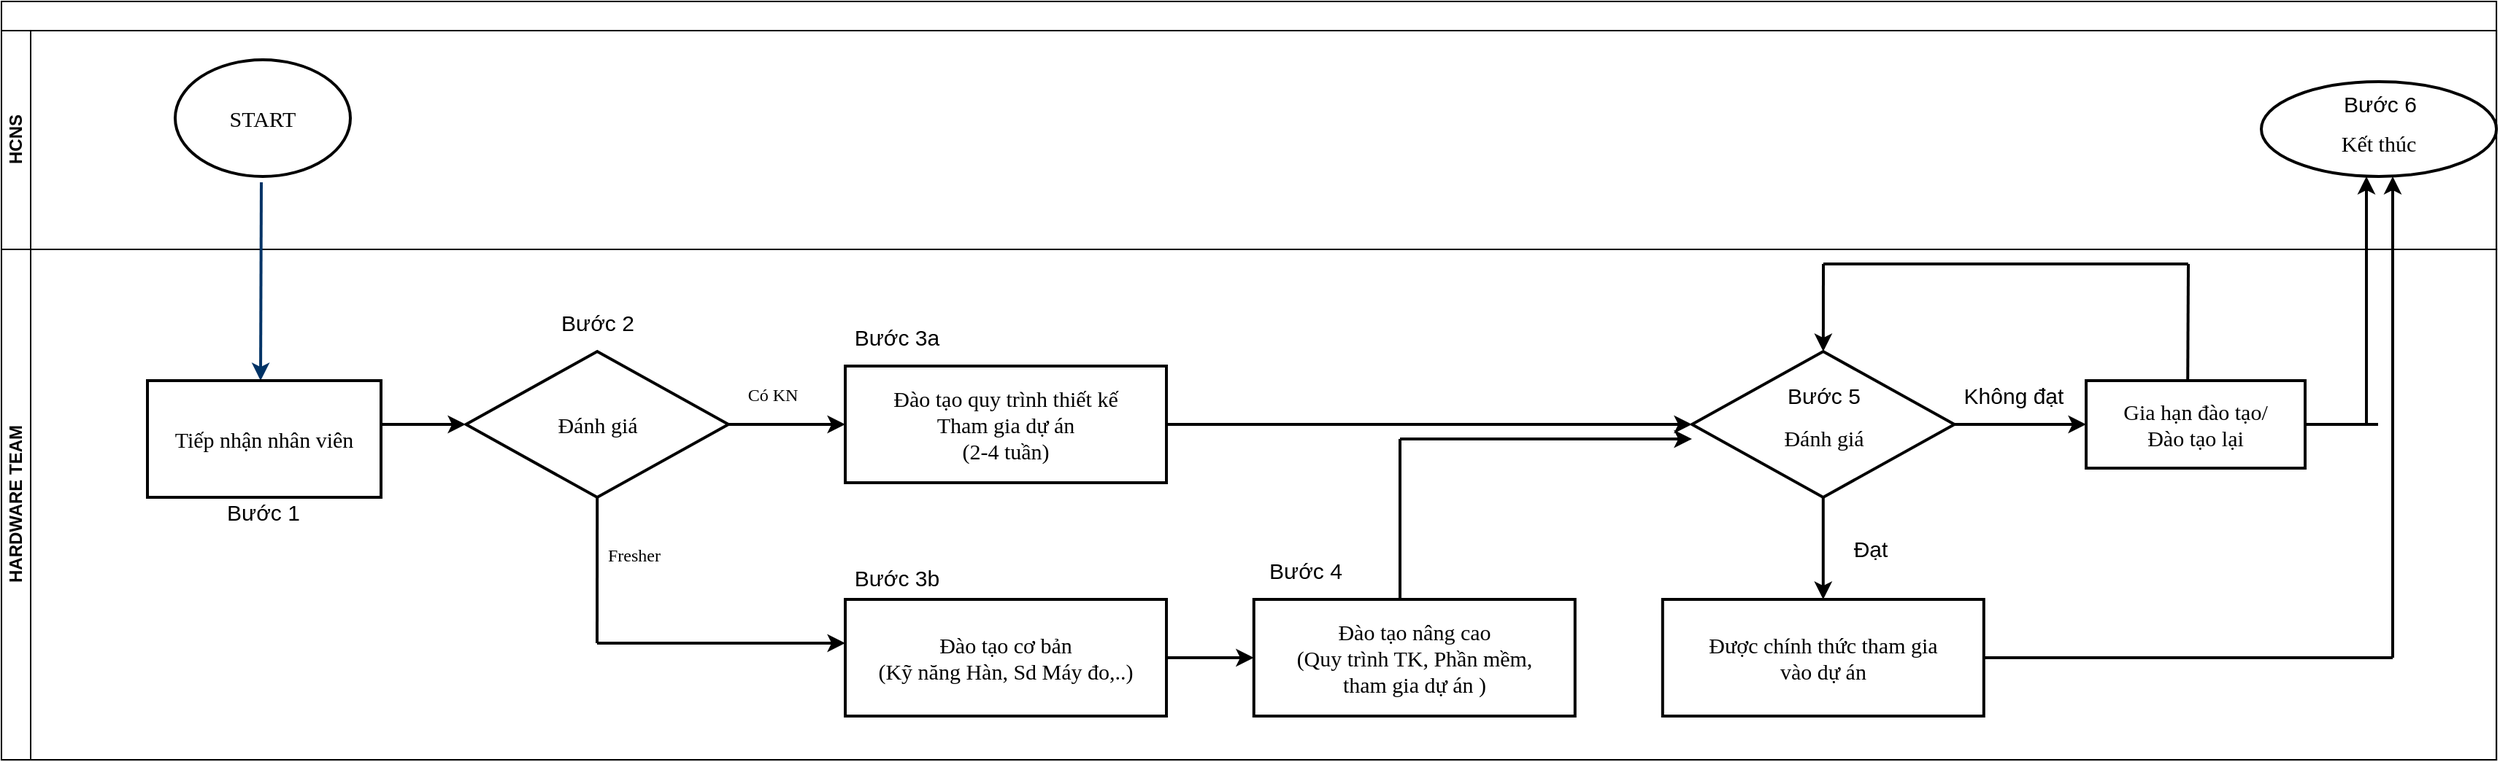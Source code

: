 <mxfile version="12.5.1" type="github">
  <diagram name="Page-1" id="c7488fd3-1785-93aa-aadb-54a6760d102a">
    <mxGraphModel dx="2600" dy="1433" grid="1" gridSize="10" guides="1" tooltips="1" connect="1" arrows="1" fold="1" page="1" pageScale="1" pageWidth="1100" pageHeight="850" background="#ffffff" math="0" shadow="0">
      <root>
        <mxCell id="0"/>
        <mxCell id="1" parent="0"/>
        <mxCell id="2b4e8129b02d487f-1" value="" style="swimlane;html=1;childLayout=stackLayout;horizontal=1;startSize=20;horizontalStack=0;rounded=0;shadow=0;labelBackgroundColor=none;strokeWidth=1;fontFamily=Verdana;fontSize=8;align=center;" parent="1" vertex="1">
          <mxGeometry x="40" y="120" width="1709.06" height="520" as="geometry"/>
        </mxCell>
        <mxCell id="2b4e8129b02d487f-2" value="HCNS" style="swimlane;html=1;startSize=20;horizontal=0;" parent="2b4e8129b02d487f-1" vertex="1">
          <mxGeometry y="20" width="1709.06" height="150" as="geometry"/>
        </mxCell>
        <mxCell id="2b4e8129b02d487f-3" value="HARDWARE TEAM" style="swimlane;html=1;startSize=20;horizontal=0;" parent="2b4e8129b02d487f-1" vertex="1">
          <mxGeometry y="170" width="1709.06" height="350" as="geometry"/>
        </mxCell>
        <mxCell id="jaAs1nb-2tKAsl3DdXag-40" value="START" style="ellipse;whiteSpace=wrap;html=1;fontFamily=Verdana;strokeWidth=2;fontSize=15;" vertex="1" parent="2b4e8129b02d487f-3">
          <mxGeometry x="119" y="-130" width="120" height="80" as="geometry"/>
        </mxCell>
        <mxCell id="jaAs1nb-2tKAsl3DdXag-41" style="fontStyle=1;strokeColor=#003366;strokeWidth=2;html=1;fontFamily=Verdana;" edge="1" parent="2b4e8129b02d487f-3">
          <mxGeometry relative="1" as="geometry">
            <mxPoint x="178" y="-46" as="sourcePoint"/>
            <mxPoint x="177.5" y="90" as="targetPoint"/>
          </mxGeometry>
        </mxCell>
        <mxCell id="jaAs1nb-2tKAsl3DdXag-42" value="Đánh giá" style="shape=mxgraph.flowchart.decision;strokeWidth=2;gradientColor=none;gradientDirection=north;fontStyle=0;html=1;fontFamily=Verdana;fontSize=15;" vertex="1" parent="2b4e8129b02d487f-3">
          <mxGeometry x="318.21" y="70" width="179.79" height="100" as="geometry"/>
        </mxCell>
        <mxCell id="jaAs1nb-2tKAsl3DdXag-43" value="&lt;span style=&quot;white-space: nowrap&quot;&gt;Đào tạo quy trình thiết kế&lt;br&gt;Tham gia dự án&lt;br&gt;(2-4 tuần)&lt;br&gt;&lt;/span&gt;" style="rounded=0;whiteSpace=wrap;html=1;fontFamily=Verdana;fontSize=15;strokeWidth=2;" vertex="1" parent="2b4e8129b02d487f-3">
          <mxGeometry x="578" y="80" width="220" height="80" as="geometry"/>
        </mxCell>
        <mxCell id="jaAs1nb-2tKAsl3DdXag-44" value="" style="endArrow=classic;html=1;fontFamily=Verdana;strokeWidth=2;" edge="1" parent="2b4e8129b02d487f-3">
          <mxGeometry width="50" height="50" relative="1" as="geometry">
            <mxPoint x="258" y="120" as="sourcePoint"/>
            <mxPoint x="318" y="120" as="targetPoint"/>
          </mxGeometry>
        </mxCell>
        <mxCell id="jaAs1nb-2tKAsl3DdXag-45" value="Tiếp nhận nhân viên" style="rounded=0;whiteSpace=wrap;html=1;fontFamily=Verdana;fontSize=15;strokeWidth=2;" vertex="1" parent="2b4e8129b02d487f-3">
          <mxGeometry x="100" y="90" width="160" height="80" as="geometry"/>
        </mxCell>
        <mxCell id="jaAs1nb-2tKAsl3DdXag-46" value="Có KN" style="text;html=1;align=center;verticalAlign=middle;resizable=0;points=[];autosize=1;fontFamily=Verdana;strokeWidth=2;" vertex="1" parent="2b4e8129b02d487f-3">
          <mxGeometry x="503" y="90" width="50" height="20" as="geometry"/>
        </mxCell>
        <mxCell id="jaAs1nb-2tKAsl3DdXag-47" value="" style="endArrow=none;html=1;entryX=0.5;entryY=1;entryDx=0;entryDy=0;entryPerimeter=0;fontFamily=Verdana;strokeWidth=2;" edge="1" parent="2b4e8129b02d487f-3" target="jaAs1nb-2tKAsl3DdXag-42">
          <mxGeometry width="50" height="50" relative="1" as="geometry">
            <mxPoint x="408" y="270" as="sourcePoint"/>
            <mxPoint x="408" y="180" as="targetPoint"/>
          </mxGeometry>
        </mxCell>
        <mxCell id="jaAs1nb-2tKAsl3DdXag-48" value="Fresher" style="text;html=1;align=center;verticalAlign=middle;resizable=0;points=[];autosize=1;fontFamily=Verdana;strokeWidth=2;" vertex="1" parent="2b4e8129b02d487f-3">
          <mxGeometry x="403" y="200" width="60" height="20" as="geometry"/>
        </mxCell>
        <mxCell id="jaAs1nb-2tKAsl3DdXag-49" value="" style="endArrow=classic;html=1;fontFamily=Verdana;strokeWidth=2;" edge="1" parent="2b4e8129b02d487f-3">
          <mxGeometry width="50" height="50" relative="1" as="geometry">
            <mxPoint x="498" y="120" as="sourcePoint"/>
            <mxPoint x="578" y="120" as="targetPoint"/>
          </mxGeometry>
        </mxCell>
        <mxCell id="jaAs1nb-2tKAsl3DdXag-52" value="&lt;br&gt;Đánh giá" style="shape=mxgraph.flowchart.decision;strokeWidth=2;gradientColor=none;gradientDirection=north;fontStyle=0;html=1;fontFamily=Verdana;fontSize=15;" vertex="1" parent="2b4e8129b02d487f-3">
          <mxGeometry x="1158" y="70" width="179.79" height="100" as="geometry"/>
        </mxCell>
        <mxCell id="jaAs1nb-2tKAsl3DdXag-54" value="&lt;span style=&quot;white-space: nowrap&quot;&gt;Đào tạo cơ bản&lt;br&gt;(Kỹ năng Hàn, Sd Máy đo,..)&lt;br&gt;&lt;/span&gt;" style="rounded=0;whiteSpace=wrap;html=1;fontFamily=Verdana;fontSize=15;strokeWidth=2;" vertex="1" parent="2b4e8129b02d487f-3">
          <mxGeometry x="578" y="240" width="220" height="80" as="geometry"/>
        </mxCell>
        <mxCell id="jaAs1nb-2tKAsl3DdXag-55" value="&lt;span style=&quot;white-space: nowrap&quot;&gt;Đào tạo nâng cao&lt;br&gt;(Quy trình TK, Phần mềm,&lt;br&gt;tham gia dự án )&lt;br&gt;&lt;/span&gt;" style="rounded=0;whiteSpace=wrap;html=1;fontFamily=Verdana;fontSize=15;strokeWidth=2;" vertex="1" parent="2b4e8129b02d487f-3">
          <mxGeometry x="857.89" y="240" width="220" height="80" as="geometry"/>
        </mxCell>
        <mxCell id="jaAs1nb-2tKAsl3DdXag-53" value="" style="edgeStyle=orthogonalEdgeStyle;rounded=0;orthogonalLoop=1;jettySize=auto;html=1;fontSize=15;strokeWidth=2;" edge="1" parent="2b4e8129b02d487f-3" source="jaAs1nb-2tKAsl3DdXag-54" target="jaAs1nb-2tKAsl3DdXag-55">
          <mxGeometry relative="1" as="geometry"/>
        </mxCell>
        <mxCell id="jaAs1nb-2tKAsl3DdXag-56" value="" style="endArrow=classic;html=1;fontSize=15;strokeWidth=2;" edge="1" parent="2b4e8129b02d487f-3">
          <mxGeometry width="50" height="50" relative="1" as="geometry">
            <mxPoint x="798" y="120" as="sourcePoint"/>
            <mxPoint x="1158" y="120" as="targetPoint"/>
          </mxGeometry>
        </mxCell>
        <mxCell id="jaAs1nb-2tKAsl3DdXag-57" value="" style="endArrow=classic;html=1;fontSize=15;strokeWidth=2;" edge="1" parent="2b4e8129b02d487f-3">
          <mxGeometry width="50" height="50" relative="1" as="geometry">
            <mxPoint x="958" y="130" as="sourcePoint"/>
            <mxPoint x="1158" y="130" as="targetPoint"/>
          </mxGeometry>
        </mxCell>
        <mxCell id="jaAs1nb-2tKAsl3DdXag-58" value="" style="endArrow=none;html=1;fontSize=15;exitX=0.455;exitY=0;exitDx=0;exitDy=0;exitPerimeter=0;strokeWidth=2;" edge="1" parent="2b4e8129b02d487f-3" source="jaAs1nb-2tKAsl3DdXag-55">
          <mxGeometry width="50" height="50" relative="1" as="geometry">
            <mxPoint x="908" y="180" as="sourcePoint"/>
            <mxPoint x="958" y="130" as="targetPoint"/>
          </mxGeometry>
        </mxCell>
        <mxCell id="jaAs1nb-2tKAsl3DdXag-59" value="&lt;span style=&quot;white-space: nowrap&quot;&gt;Được chính thức tham gia &lt;br&gt;vào dự án&lt;br&gt;&lt;/span&gt;" style="rounded=0;whiteSpace=wrap;html=1;fontFamily=Verdana;fontSize=15;strokeWidth=2;" vertex="1" parent="2b4e8129b02d487f-3">
          <mxGeometry x="1137.9" y="240" width="220" height="80" as="geometry"/>
        </mxCell>
        <mxCell id="jaAs1nb-2tKAsl3DdXag-50" value="" style="edgeStyle=orthogonalEdgeStyle;rounded=0;orthogonalLoop=1;jettySize=auto;html=1;fontSize=15;strokeWidth=2;" edge="1" parent="2b4e8129b02d487f-3" source="jaAs1nb-2tKAsl3DdXag-52" target="jaAs1nb-2tKAsl3DdXag-59">
          <mxGeometry relative="1" as="geometry"/>
        </mxCell>
        <mxCell id="jaAs1nb-2tKAsl3DdXag-60" value="&lt;span style=&quot;white-space: nowrap&quot;&gt;Gia hạn đào tạo/&lt;br&gt;Đào tạo lại&lt;br&gt;&lt;/span&gt;" style="rounded=0;whiteSpace=wrap;html=1;fontFamily=Verdana;fontSize=15;strokeWidth=2;" vertex="1" parent="2b4e8129b02d487f-3">
          <mxGeometry x="1428" y="90" width="150" height="60" as="geometry"/>
        </mxCell>
        <mxCell id="jaAs1nb-2tKAsl3DdXag-51" value="" style="edgeStyle=orthogonalEdgeStyle;rounded=0;orthogonalLoop=1;jettySize=auto;html=1;fontSize=15;strokeWidth=2;" edge="1" parent="2b4e8129b02d487f-3" source="jaAs1nb-2tKAsl3DdXag-52" target="jaAs1nb-2tKAsl3DdXag-60">
          <mxGeometry relative="1" as="geometry"/>
        </mxCell>
        <mxCell id="jaAs1nb-2tKAsl3DdXag-61" value="Đạt" style="text;html=1;align=center;verticalAlign=middle;resizable=0;points=[];autosize=1;fontSize=15;strokeWidth=2;" vertex="1" parent="2b4e8129b02d487f-3">
          <mxGeometry x="1260" y="195" width="40" height="20" as="geometry"/>
        </mxCell>
        <mxCell id="jaAs1nb-2tKAsl3DdXag-62" value="Không đạt" style="text;html=1;align=center;verticalAlign=middle;resizable=0;points=[];autosize=1;fontSize=15;strokeWidth=2;" vertex="1" parent="2b4e8129b02d487f-3">
          <mxGeometry x="1337.79" y="90" width="80" height="20" as="geometry"/>
        </mxCell>
        <mxCell id="jaAs1nb-2tKAsl3DdXag-63" value="" style="endArrow=classic;html=1;fontSize=15;strokeWidth=2;" edge="1" parent="2b4e8129b02d487f-3">
          <mxGeometry width="50" height="50" relative="1" as="geometry">
            <mxPoint x="408" y="270" as="sourcePoint"/>
            <mxPoint x="578" y="270" as="targetPoint"/>
          </mxGeometry>
        </mxCell>
        <mxCell id="jaAs1nb-2tKAsl3DdXag-64" value="" style="endArrow=none;html=1;fontSize=15;strokeWidth=2;" edge="1" parent="2b4e8129b02d487f-3">
          <mxGeometry width="50" height="50" relative="1" as="geometry">
            <mxPoint x="1248" y="10" as="sourcePoint"/>
            <mxPoint x="1497.89" y="10" as="targetPoint"/>
          </mxGeometry>
        </mxCell>
        <mxCell id="jaAs1nb-2tKAsl3DdXag-65" value="" style="endArrow=none;html=1;fontSize=15;exitX=0.464;exitY=-0.003;exitDx=0;exitDy=0;exitPerimeter=0;strokeWidth=2;" edge="1" parent="2b4e8129b02d487f-3" source="jaAs1nb-2tKAsl3DdXag-60">
          <mxGeometry width="50" height="50" relative="1" as="geometry">
            <mxPoint x="1448" y="60" as="sourcePoint"/>
            <mxPoint x="1498" y="10" as="targetPoint"/>
          </mxGeometry>
        </mxCell>
        <mxCell id="jaAs1nb-2tKAsl3DdXag-66" value="" style="endArrow=classic;html=1;fontSize=15;strokeWidth=2;" edge="1" parent="2b4e8129b02d487f-3" target="jaAs1nb-2tKAsl3DdXag-52">
          <mxGeometry width="50" height="50" relative="1" as="geometry">
            <mxPoint x="1248" y="10" as="sourcePoint"/>
            <mxPoint x="1298" y="-40" as="targetPoint"/>
          </mxGeometry>
        </mxCell>
        <mxCell id="jaAs1nb-2tKAsl3DdXag-67" value="&lt;br&gt;Kết thúc" style="ellipse;whiteSpace=wrap;html=1;fontFamily=Verdana;fontSize=15;strokeWidth=2;" vertex="1" parent="2b4e8129b02d487f-3">
          <mxGeometry x="1548" y="-115" width="161.06" height="65" as="geometry"/>
        </mxCell>
        <mxCell id="jaAs1nb-2tKAsl3DdXag-68" value="" style="endArrow=classic;html=1;fontSize=15;strokeWidth=2;" edge="1" parent="2b4e8129b02d487f-3">
          <mxGeometry width="50" height="50" relative="1" as="geometry">
            <mxPoint x="1620" y="120" as="sourcePoint"/>
            <mxPoint x="1620" y="-50" as="targetPoint"/>
          </mxGeometry>
        </mxCell>
        <mxCell id="jaAs1nb-2tKAsl3DdXag-69" value="" style="endArrow=classic;html=1;fontSize=15;strokeWidth=2;" edge="1" parent="2b4e8129b02d487f-3">
          <mxGeometry width="50" height="50" relative="1" as="geometry">
            <mxPoint x="1638" y="280" as="sourcePoint"/>
            <mxPoint x="1638" y="-50" as="targetPoint"/>
          </mxGeometry>
        </mxCell>
        <mxCell id="jaAs1nb-2tKAsl3DdXag-70" value="" style="endArrow=none;html=1;fontSize=15;strokeWidth=2;" edge="1" parent="2b4e8129b02d487f-3">
          <mxGeometry width="50" height="50" relative="1" as="geometry">
            <mxPoint x="1358" y="280" as="sourcePoint"/>
            <mxPoint x="1638" y="280" as="targetPoint"/>
          </mxGeometry>
        </mxCell>
        <mxCell id="jaAs1nb-2tKAsl3DdXag-71" value="" style="endArrow=none;html=1;fontSize=15;strokeWidth=2;" edge="1" parent="2b4e8129b02d487f-3">
          <mxGeometry width="50" height="50" relative="1" as="geometry">
            <mxPoint x="1578" y="120" as="sourcePoint"/>
            <mxPoint x="1628" y="120" as="targetPoint"/>
          </mxGeometry>
        </mxCell>
        <mxCell id="jaAs1nb-2tKAsl3DdXag-72" value="Bước 1" style="text;html=1;align=center;verticalAlign=middle;resizable=0;points=[];autosize=1;fontSize=15;" vertex="1" parent="2b4e8129b02d487f-3">
          <mxGeometry x="144" y="170" width="70" height="20" as="geometry"/>
        </mxCell>
        <mxCell id="jaAs1nb-2tKAsl3DdXag-73" value="Bước 2" style="text;html=1;align=center;verticalAlign=middle;resizable=0;points=[];autosize=1;fontSize=15;" vertex="1" parent="2b4e8129b02d487f-3">
          <mxGeometry x="372.57" y="40" width="70" height="20" as="geometry"/>
        </mxCell>
        <mxCell id="jaAs1nb-2tKAsl3DdXag-74" value="Bước 3a" style="text;html=1;align=center;verticalAlign=middle;resizable=0;points=[];autosize=1;fontSize=15;" vertex="1" parent="2b4e8129b02d487f-3">
          <mxGeometry x="578" y="50" width="70" height="20" as="geometry"/>
        </mxCell>
        <mxCell id="jaAs1nb-2tKAsl3DdXag-75" value="Bước 3b" style="text;html=1;align=center;verticalAlign=middle;resizable=0;points=[];autosize=1;fontSize=15;" vertex="1" parent="2b4e8129b02d487f-3">
          <mxGeometry x="578" y="215" width="70" height="20" as="geometry"/>
        </mxCell>
        <mxCell id="jaAs1nb-2tKAsl3DdXag-76" value="Bước 4" style="text;html=1;align=center;verticalAlign=middle;resizable=0;points=[];autosize=1;fontSize=15;" vertex="1" parent="2b4e8129b02d487f-3">
          <mxGeometry x="857.89" y="210" width="70" height="20" as="geometry"/>
        </mxCell>
        <mxCell id="jaAs1nb-2tKAsl3DdXag-77" value="Bước 5" style="text;html=1;align=center;verticalAlign=middle;resizable=0;points=[];autosize=1;fontSize=15;" vertex="1" parent="2b4e8129b02d487f-3">
          <mxGeometry x="1212.89" y="90" width="70" height="20" as="geometry"/>
        </mxCell>
        <mxCell id="jaAs1nb-2tKAsl3DdXag-78" value="Bước 6" style="text;html=1;align=center;verticalAlign=middle;resizable=0;points=[];autosize=1;fontSize=15;" vertex="1" parent="2b4e8129b02d487f-3">
          <mxGeometry x="1593.53" y="-110" width="70" height="20" as="geometry"/>
        </mxCell>
      </root>
    </mxGraphModel>
  </diagram>
</mxfile>
